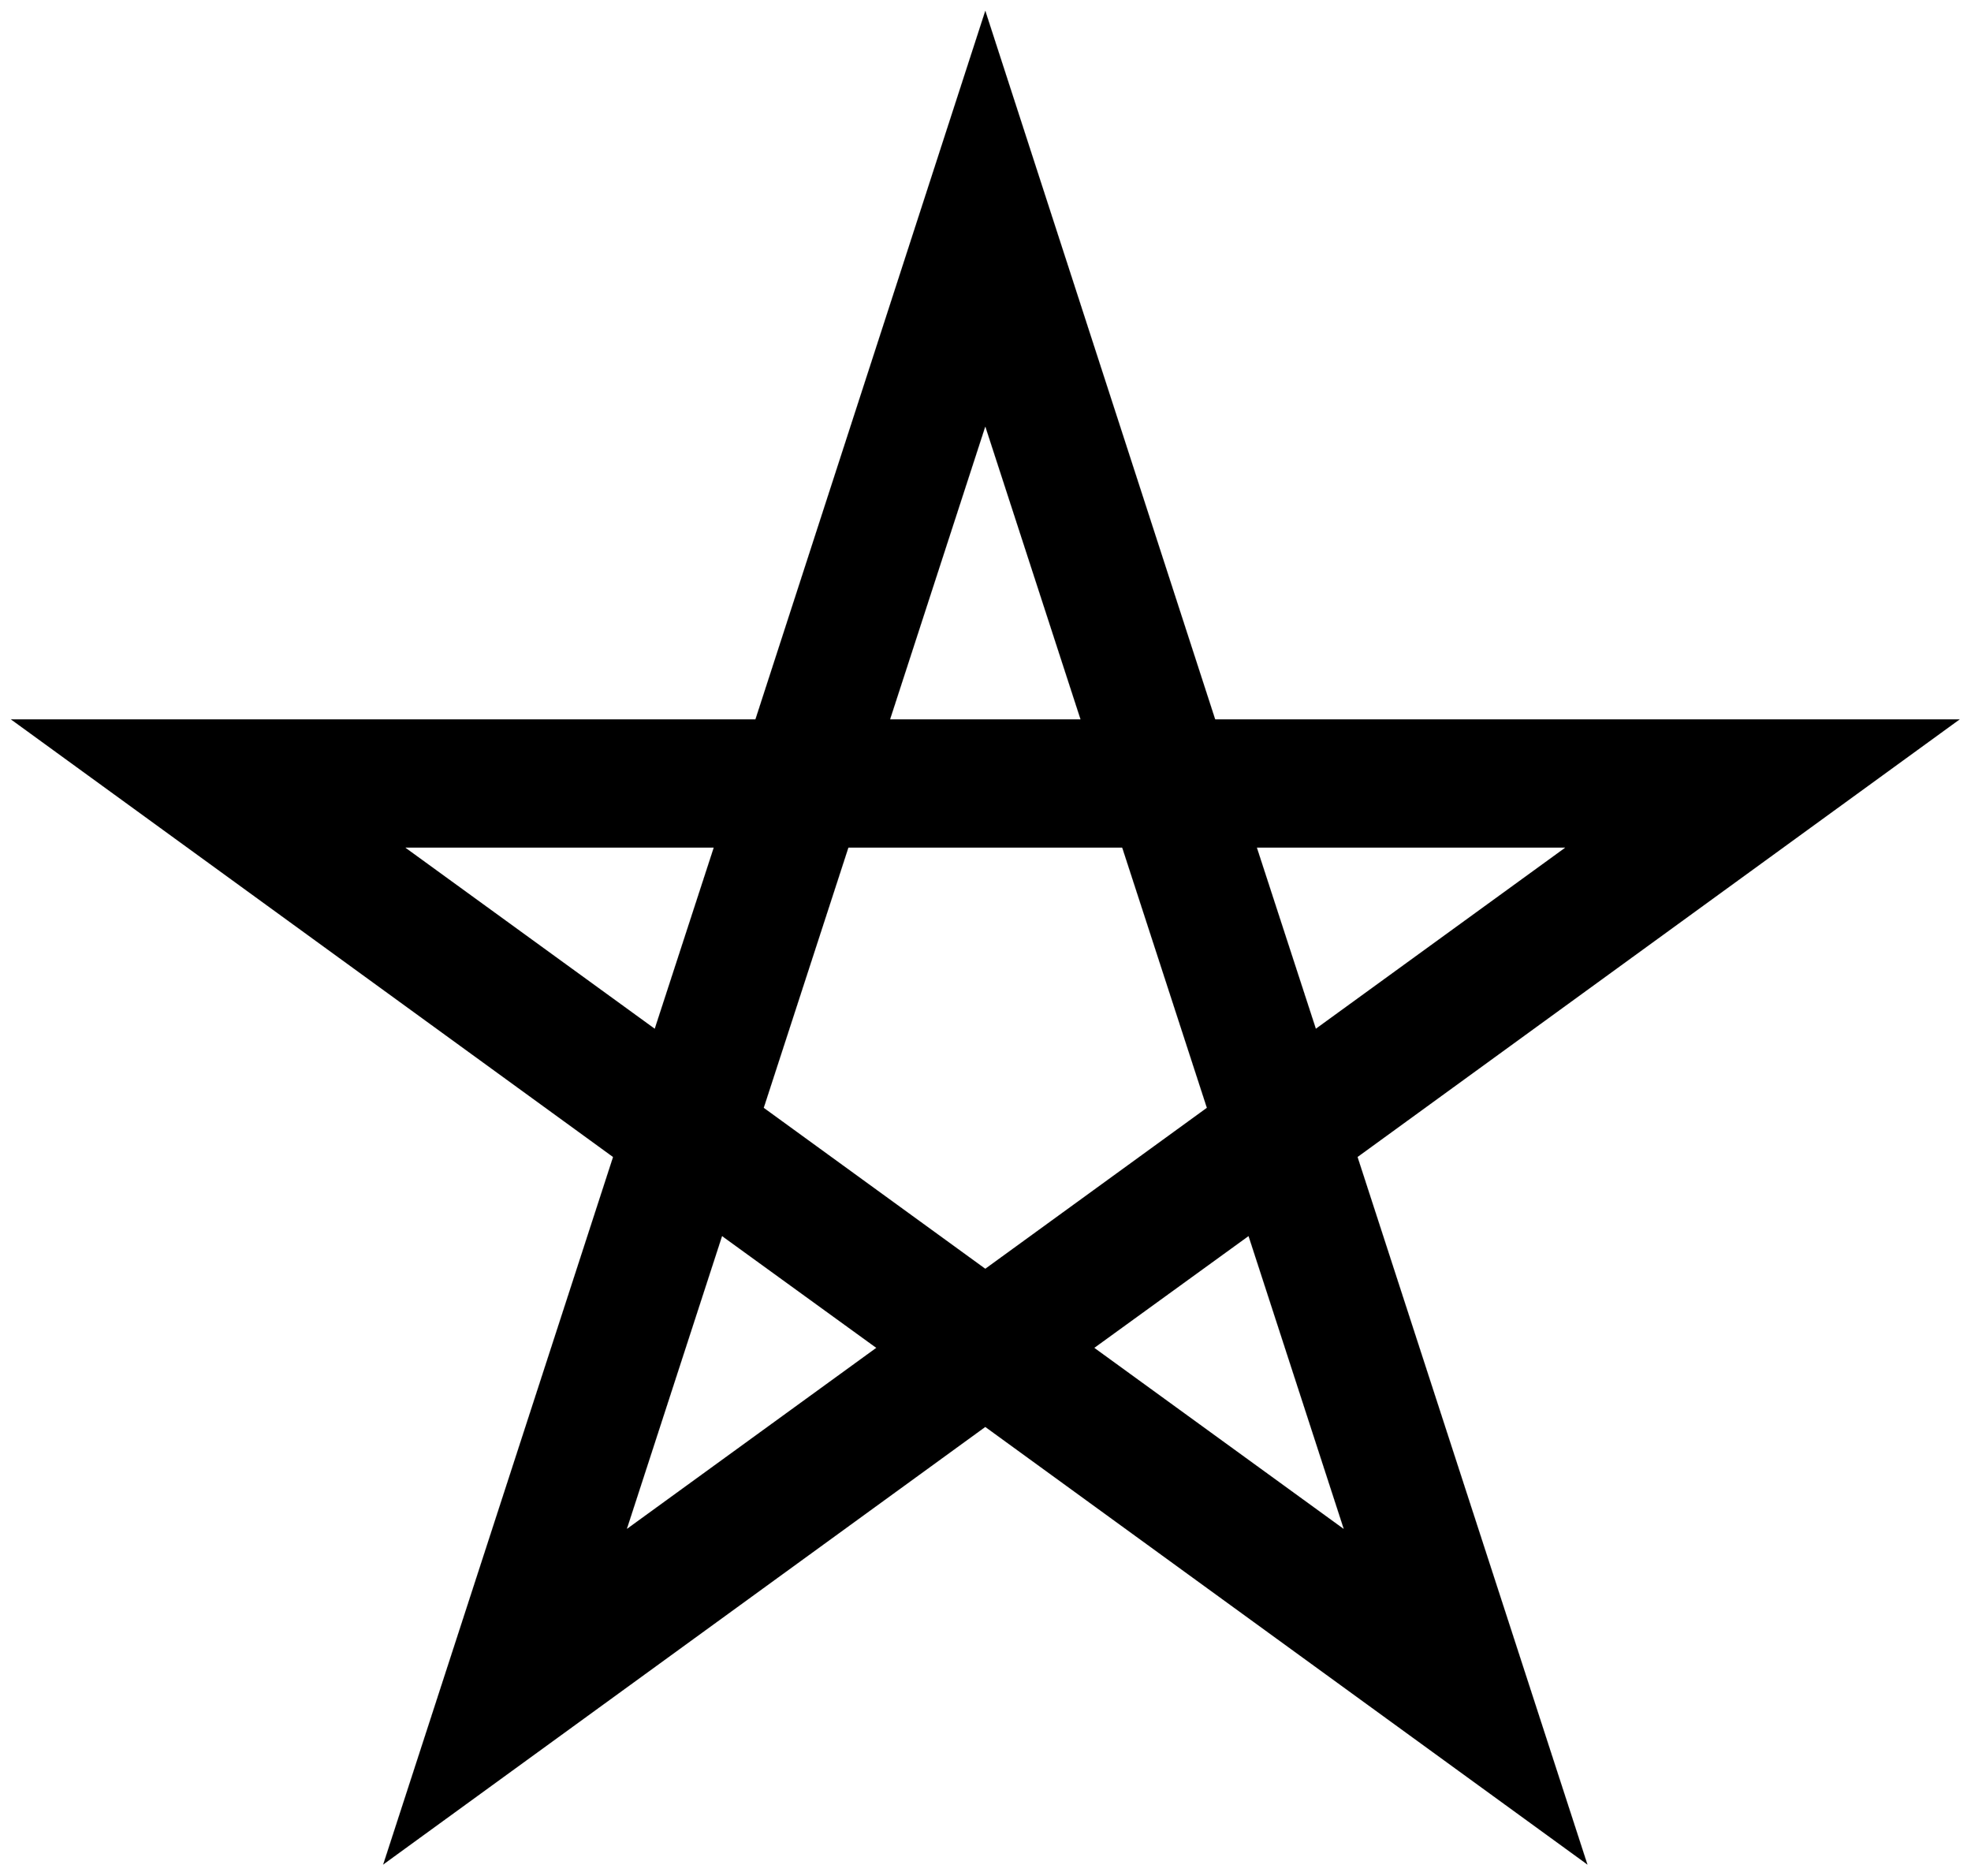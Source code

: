 


\begin{tikzpicture}[y=0.80pt, x=0.80pt, yscale=-1.0, xscale=1.0, inner sep=0pt, outer sep=0pt]
\begin{scope}[shift={(100.0,1706.0)},nonzero rule]
  \path[draw=.,fill=.,line width=1.600pt] (1948.0,-789.0) --
    (1377.0,-374.0) -- (1595.0,297.0) -- (1024.0,-118.0) --
    (453.0,297.0) -- (671.0,-374.0) -- (100.0,-789.0) --
    (806.0,-789.0) -- (1024.0,-1461.0) -- (1242.0,-789.0) --
    (1948.0,-789.0) -- cycle(1579.0,-669.0) -- (1281.0,-669.0)
    -- (1338.0,-494.0) -- (1579.0,-669.0) --
    cycle(1116.0,-789.0) -- (1024.0,-1072.0) -- (932.0,-789.0)
    -- (1116.0,-789.0) -- cycle(1236.0,-420.0) --
    (1155.0,-669.0) -- (893.0,-669.0) -- (812.0,-420.0) --
    (1024.0,-266.0) -- (1236.0,-420.0) -- cycle(1367.0,-17.0) --
    (1275.0,-300.0) -- (1126.0,-192.0) -- (1367.0,-17.0) --
    cycle(767.0,-669.0) -- (469.0,-669.0) -- (710.0,-494.0) --
    (767.0,-669.0) -- cycle(922.0,-192.0) -- (773.0,-300.0) --
    (681.0,-17.0) -- (922.0,-192.0) -- cycle;
\end{scope}

\end{tikzpicture}

